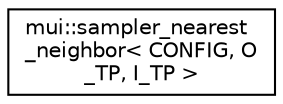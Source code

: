 digraph "Graphical Class Hierarchy"
{
 // LATEX_PDF_SIZE
  edge [fontname="Helvetica",fontsize="10",labelfontname="Helvetica",labelfontsize="10"];
  node [fontname="Helvetica",fontsize="10",shape=record];
  rankdir="LR";
  Node0 [label="mui::sampler_nearest\l_neighbor\< CONFIG, O\l_TP, I_TP \>",height=0.2,width=0.4,color="black", fillcolor="white", style="filled",URL="$classmui_1_1sampler__nearest__neighbor.html",tooltip=" "];
}
